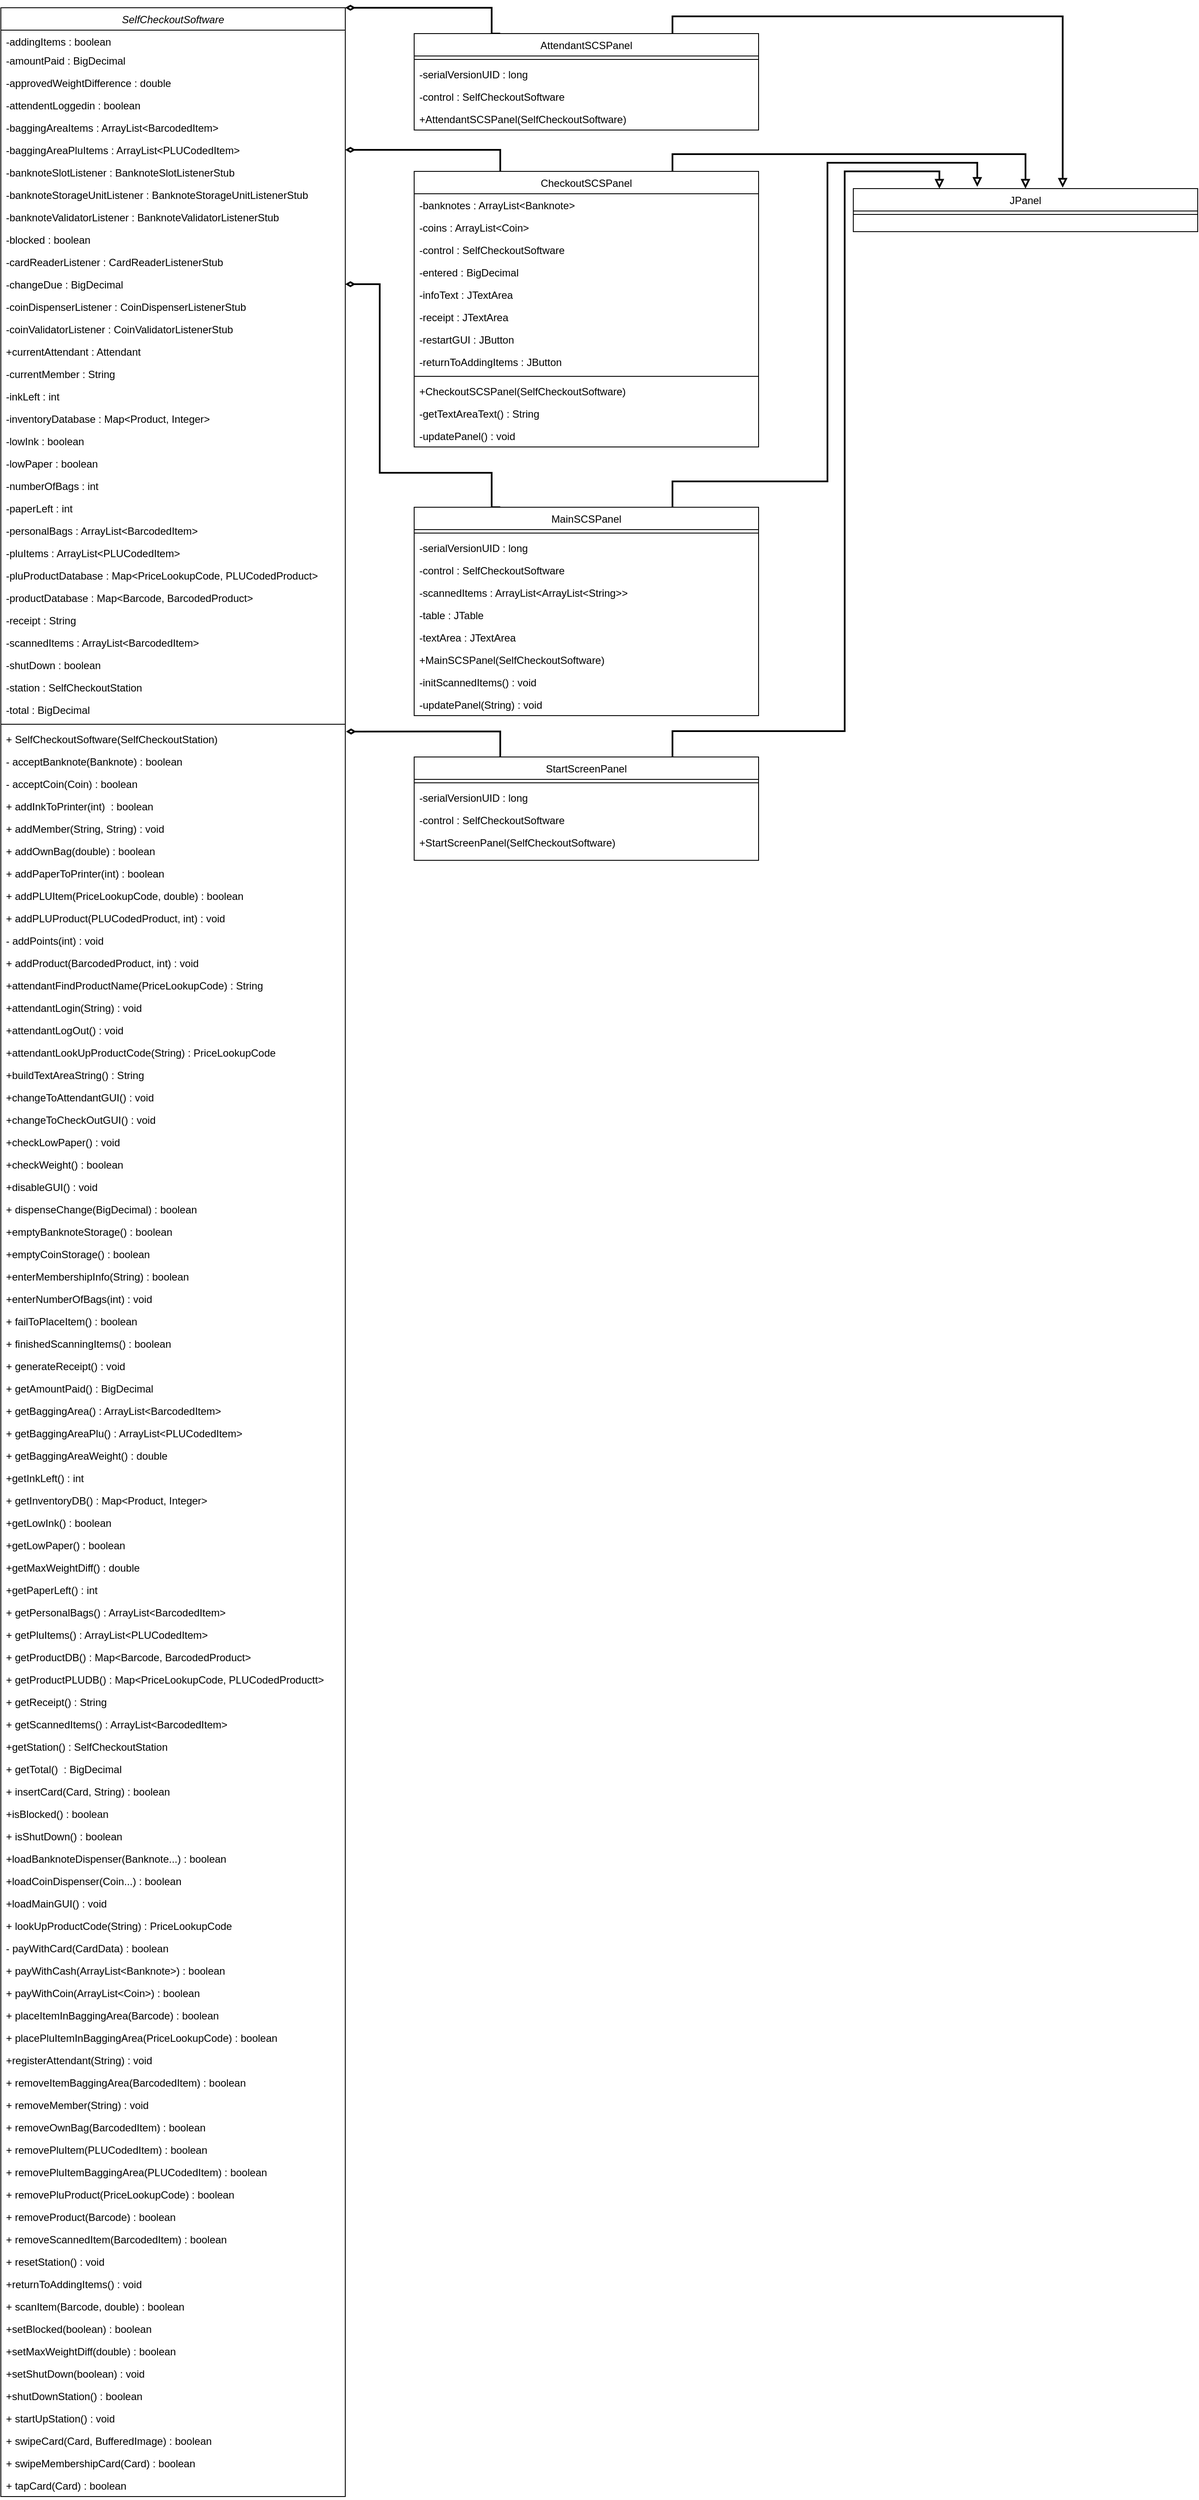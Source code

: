 <mxfile version="14.5.10" type="github">
  <diagram id="6uNwbA29nUlRyP2e-wEQ" name="Page-1">
    <mxGraphModel dx="1639" dy="838" grid="1" gridSize="10" guides="1" tooltips="1" connect="1" arrows="1" fold="1" page="1" pageScale="1" pageWidth="850" pageHeight="1100" math="0" shadow="0">
      <root>
        <mxCell id="0" />
        <mxCell id="1" parent="0" />
        <mxCell id="wL-OAAdvSdPPh5EvUsLp-1" value="SelfCheckoutSoftware" style="swimlane;fontStyle=2;align=center;verticalAlign=top;childLayout=stackLayout;horizontal=1;startSize=26;horizontalStack=0;resizeParent=1;resizeLast=0;collapsible=1;marginBottom=0;rounded=0;shadow=0;strokeWidth=1;" vertex="1" parent="1">
          <mxGeometry x="40" y="10" width="400" height="2890" as="geometry">
            <mxRectangle x="230" y="140" width="160" height="26" as="alternateBounds" />
          </mxGeometry>
        </mxCell>
        <mxCell id="wL-OAAdvSdPPh5EvUsLp-2" value="-addingItems : boolean&#xa;" style="text;align=left;verticalAlign=top;spacingLeft=4;spacingRight=4;overflow=hidden;rotatable=0;points=[[0,0.5],[1,0.5]];portConstraint=eastwest;" vertex="1" parent="wL-OAAdvSdPPh5EvUsLp-1">
          <mxGeometry y="26" width="400" height="22" as="geometry" />
        </mxCell>
        <mxCell id="wL-OAAdvSdPPh5EvUsLp-3" value="-amountPaid : BigDecimal&#xa;" style="text;align=left;verticalAlign=top;spacingLeft=4;spacingRight=4;overflow=hidden;rotatable=0;points=[[0,0.5],[1,0.5]];portConstraint=eastwest;rounded=0;shadow=0;html=0;" vertex="1" parent="wL-OAAdvSdPPh5EvUsLp-1">
          <mxGeometry y="48" width="400" height="26" as="geometry" />
        </mxCell>
        <mxCell id="wL-OAAdvSdPPh5EvUsLp-4" value="-approvedWeightDifference : double&#xa;" style="text;align=left;verticalAlign=top;spacingLeft=4;spacingRight=4;overflow=hidden;rotatable=0;points=[[0,0.5],[1,0.5]];portConstraint=eastwest;rounded=0;shadow=0;html=0;" vertex="1" parent="wL-OAAdvSdPPh5EvUsLp-1">
          <mxGeometry y="74" width="400" height="26" as="geometry" />
        </mxCell>
        <mxCell id="wL-OAAdvSdPPh5EvUsLp-5" value="-attendentLoggedin : boolean&#xa;" style="text;align=left;verticalAlign=top;spacingLeft=4;spacingRight=4;overflow=hidden;rotatable=0;points=[[0,0.5],[1,0.5]];portConstraint=eastwest;rounded=0;shadow=0;html=0;" vertex="1" parent="wL-OAAdvSdPPh5EvUsLp-1">
          <mxGeometry y="100" width="400" height="26" as="geometry" />
        </mxCell>
        <mxCell id="wL-OAAdvSdPPh5EvUsLp-6" value="-baggingAreaItems : ArrayList&lt;BarcodedItem&gt;&#xa;" style="text;align=left;verticalAlign=top;spacingLeft=4;spacingRight=4;overflow=hidden;rotatable=0;points=[[0,0.5],[1,0.5]];portConstraint=eastwest;rounded=0;shadow=0;html=0;" vertex="1" parent="wL-OAAdvSdPPh5EvUsLp-1">
          <mxGeometry y="126" width="400" height="26" as="geometry" />
        </mxCell>
        <mxCell id="wL-OAAdvSdPPh5EvUsLp-7" value="-baggingAreaPluItems : ArrayList&lt;PLUCodedItem&gt;&#xa;" style="text;align=left;verticalAlign=top;spacingLeft=4;spacingRight=4;overflow=hidden;rotatable=0;points=[[0,0.5],[1,0.5]];portConstraint=eastwest;rounded=0;shadow=0;html=0;" vertex="1" parent="wL-OAAdvSdPPh5EvUsLp-1">
          <mxGeometry y="152" width="400" height="26" as="geometry" />
        </mxCell>
        <mxCell id="wL-OAAdvSdPPh5EvUsLp-8" value="-banknoteSlotListener : BanknoteSlotListenerStub&#xa;" style="text;align=left;verticalAlign=top;spacingLeft=4;spacingRight=4;overflow=hidden;rotatable=0;points=[[0,0.5],[1,0.5]];portConstraint=eastwest;rounded=0;shadow=0;html=0;" vertex="1" parent="wL-OAAdvSdPPh5EvUsLp-1">
          <mxGeometry y="178" width="400" height="26" as="geometry" />
        </mxCell>
        <mxCell id="wL-OAAdvSdPPh5EvUsLp-9" value="-banknoteStorageUnitListener : BanknoteStorageUnitListenerStub&#xa;" style="text;align=left;verticalAlign=top;spacingLeft=4;spacingRight=4;overflow=hidden;rotatable=0;points=[[0,0.5],[1,0.5]];portConstraint=eastwest;rounded=0;shadow=0;html=0;" vertex="1" parent="wL-OAAdvSdPPh5EvUsLp-1">
          <mxGeometry y="204" width="400" height="26" as="geometry" />
        </mxCell>
        <mxCell id="wL-OAAdvSdPPh5EvUsLp-10" value="-banknoteValidatorListener : BanknoteValidatorListenerStub&#xa;" style="text;align=left;verticalAlign=top;spacingLeft=4;spacingRight=4;overflow=hidden;rotatable=0;points=[[0,0.5],[1,0.5]];portConstraint=eastwest;rounded=0;shadow=0;html=0;" vertex="1" parent="wL-OAAdvSdPPh5EvUsLp-1">
          <mxGeometry y="230" width="400" height="26" as="geometry" />
        </mxCell>
        <mxCell id="wL-OAAdvSdPPh5EvUsLp-11" value="-blocked : boolean&#xa;" style="text;align=left;verticalAlign=top;spacingLeft=4;spacingRight=4;overflow=hidden;rotatable=0;points=[[0,0.5],[1,0.5]];portConstraint=eastwest;rounded=0;shadow=0;html=0;" vertex="1" parent="wL-OAAdvSdPPh5EvUsLp-1">
          <mxGeometry y="256" width="400" height="26" as="geometry" />
        </mxCell>
        <mxCell id="wL-OAAdvSdPPh5EvUsLp-12" value="-cardReaderListener : CardReaderListenerStub&#xa;" style="text;align=left;verticalAlign=top;spacingLeft=4;spacingRight=4;overflow=hidden;rotatable=0;points=[[0,0.5],[1,0.5]];portConstraint=eastwest;rounded=0;shadow=0;html=0;" vertex="1" parent="wL-OAAdvSdPPh5EvUsLp-1">
          <mxGeometry y="282" width="400" height="26" as="geometry" />
        </mxCell>
        <mxCell id="wL-OAAdvSdPPh5EvUsLp-13" value="-changeDue : BigDecimal&#xa;" style="text;align=left;verticalAlign=top;spacingLeft=4;spacingRight=4;overflow=hidden;rotatable=0;points=[[0,0.5],[1,0.5]];portConstraint=eastwest;rounded=0;shadow=0;html=0;" vertex="1" parent="wL-OAAdvSdPPh5EvUsLp-1">
          <mxGeometry y="308" width="400" height="26" as="geometry" />
        </mxCell>
        <mxCell id="wL-OAAdvSdPPh5EvUsLp-14" value="-coinDispenserListener : CoinDispenserListenerStub&#xa;" style="text;align=left;verticalAlign=top;spacingLeft=4;spacingRight=4;overflow=hidden;rotatable=0;points=[[0,0.5],[1,0.5]];portConstraint=eastwest;rounded=0;shadow=0;html=0;" vertex="1" parent="wL-OAAdvSdPPh5EvUsLp-1">
          <mxGeometry y="334" width="400" height="26" as="geometry" />
        </mxCell>
        <mxCell id="wL-OAAdvSdPPh5EvUsLp-15" value="-coinValidatorListener : CoinValidatorListenerStub&#xa;" style="text;align=left;verticalAlign=top;spacingLeft=4;spacingRight=4;overflow=hidden;rotatable=0;points=[[0,0.5],[1,0.5]];portConstraint=eastwest;rounded=0;shadow=0;html=0;" vertex="1" parent="wL-OAAdvSdPPh5EvUsLp-1">
          <mxGeometry y="360" width="400" height="26" as="geometry" />
        </mxCell>
        <mxCell id="wL-OAAdvSdPPh5EvUsLp-16" value="+currentAttendant : Attendant&#xa;" style="text;align=left;verticalAlign=top;spacingLeft=4;spacingRight=4;overflow=hidden;rotatable=0;points=[[0,0.5],[1,0.5]];portConstraint=eastwest;rounded=0;shadow=0;html=0;" vertex="1" parent="wL-OAAdvSdPPh5EvUsLp-1">
          <mxGeometry y="386" width="400" height="26" as="geometry" />
        </mxCell>
        <mxCell id="wL-OAAdvSdPPh5EvUsLp-17" value="-currentMember : String&#xa;" style="text;align=left;verticalAlign=top;spacingLeft=4;spacingRight=4;overflow=hidden;rotatable=0;points=[[0,0.5],[1,0.5]];portConstraint=eastwest;rounded=0;shadow=0;html=0;" vertex="1" parent="wL-OAAdvSdPPh5EvUsLp-1">
          <mxGeometry y="412" width="400" height="26" as="geometry" />
        </mxCell>
        <mxCell id="wL-OAAdvSdPPh5EvUsLp-18" value="-inkLeft : int&#xa;" style="text;align=left;verticalAlign=top;spacingLeft=4;spacingRight=4;overflow=hidden;rotatable=0;points=[[0,0.5],[1,0.5]];portConstraint=eastwest;rounded=0;shadow=0;html=0;" vertex="1" parent="wL-OAAdvSdPPh5EvUsLp-1">
          <mxGeometry y="438" width="400" height="26" as="geometry" />
        </mxCell>
        <mxCell id="wL-OAAdvSdPPh5EvUsLp-19" value="-inventoryDatabase : Map&lt;Product, Integer&gt;&#xa;" style="text;align=left;verticalAlign=top;spacingLeft=4;spacingRight=4;overflow=hidden;rotatable=0;points=[[0,0.5],[1,0.5]];portConstraint=eastwest;rounded=0;shadow=0;html=0;" vertex="1" parent="wL-OAAdvSdPPh5EvUsLp-1">
          <mxGeometry y="464" width="400" height="26" as="geometry" />
        </mxCell>
        <mxCell id="wL-OAAdvSdPPh5EvUsLp-20" value="-lowInk : boolean&#xa;" style="text;align=left;verticalAlign=top;spacingLeft=4;spacingRight=4;overflow=hidden;rotatable=0;points=[[0,0.5],[1,0.5]];portConstraint=eastwest;rounded=0;shadow=0;html=0;" vertex="1" parent="wL-OAAdvSdPPh5EvUsLp-1">
          <mxGeometry y="490" width="400" height="26" as="geometry" />
        </mxCell>
        <mxCell id="wL-OAAdvSdPPh5EvUsLp-21" value="-lowPaper : boolean&#xa;" style="text;align=left;verticalAlign=top;spacingLeft=4;spacingRight=4;overflow=hidden;rotatable=0;points=[[0,0.5],[1,0.5]];portConstraint=eastwest;rounded=0;shadow=0;html=0;" vertex="1" parent="wL-OAAdvSdPPh5EvUsLp-1">
          <mxGeometry y="516" width="400" height="26" as="geometry" />
        </mxCell>
        <mxCell id="wL-OAAdvSdPPh5EvUsLp-22" value="-numberOfBags : int&#xa;" style="text;align=left;verticalAlign=top;spacingLeft=4;spacingRight=4;overflow=hidden;rotatable=0;points=[[0,0.5],[1,0.5]];portConstraint=eastwest;rounded=0;shadow=0;html=0;" vertex="1" parent="wL-OAAdvSdPPh5EvUsLp-1">
          <mxGeometry y="542" width="400" height="26" as="geometry" />
        </mxCell>
        <mxCell id="wL-OAAdvSdPPh5EvUsLp-23" value="-paperLeft : int&#xa;" style="text;align=left;verticalAlign=top;spacingLeft=4;spacingRight=4;overflow=hidden;rotatable=0;points=[[0,0.5],[1,0.5]];portConstraint=eastwest;rounded=0;shadow=0;html=0;" vertex="1" parent="wL-OAAdvSdPPh5EvUsLp-1">
          <mxGeometry y="568" width="400" height="26" as="geometry" />
        </mxCell>
        <mxCell id="wL-OAAdvSdPPh5EvUsLp-24" value="-personalBags : ArrayList&lt;BarcodedItem&gt;&#xa;" style="text;align=left;verticalAlign=top;spacingLeft=4;spacingRight=4;overflow=hidden;rotatable=0;points=[[0,0.5],[1,0.5]];portConstraint=eastwest;rounded=0;shadow=0;html=0;" vertex="1" parent="wL-OAAdvSdPPh5EvUsLp-1">
          <mxGeometry y="594" width="400" height="26" as="geometry" />
        </mxCell>
        <mxCell id="wL-OAAdvSdPPh5EvUsLp-25" value="-pluItems : ArrayList&lt;PLUCodedItem&gt;&#xa;" style="text;align=left;verticalAlign=top;spacingLeft=4;spacingRight=4;overflow=hidden;rotatable=0;points=[[0,0.5],[1,0.5]];portConstraint=eastwest;rounded=0;shadow=0;html=0;" vertex="1" parent="wL-OAAdvSdPPh5EvUsLp-1">
          <mxGeometry y="620" width="400" height="26" as="geometry" />
        </mxCell>
        <mxCell id="wL-OAAdvSdPPh5EvUsLp-26" value="-pluProductDatabase : Map&lt;PriceLookupCode, PLUCodedProduct&gt;&#xa;" style="text;align=left;verticalAlign=top;spacingLeft=4;spacingRight=4;overflow=hidden;rotatable=0;points=[[0,0.5],[1,0.5]];portConstraint=eastwest;rounded=0;shadow=0;html=0;" vertex="1" parent="wL-OAAdvSdPPh5EvUsLp-1">
          <mxGeometry y="646" width="400" height="26" as="geometry" />
        </mxCell>
        <mxCell id="wL-OAAdvSdPPh5EvUsLp-27" value="-productDatabase : Map&lt;Barcode, BarcodedProduct&gt;&#xa;" style="text;align=left;verticalAlign=top;spacingLeft=4;spacingRight=4;overflow=hidden;rotatable=0;points=[[0,0.5],[1,0.5]];portConstraint=eastwest;rounded=0;shadow=0;html=0;" vertex="1" parent="wL-OAAdvSdPPh5EvUsLp-1">
          <mxGeometry y="672" width="400" height="26" as="geometry" />
        </mxCell>
        <mxCell id="wL-OAAdvSdPPh5EvUsLp-28" value="-receipt : String&#xa;" style="text;align=left;verticalAlign=top;spacingLeft=4;spacingRight=4;overflow=hidden;rotatable=0;points=[[0,0.5],[1,0.5]];portConstraint=eastwest;rounded=0;shadow=0;html=0;" vertex="1" parent="wL-OAAdvSdPPh5EvUsLp-1">
          <mxGeometry y="698" width="400" height="26" as="geometry" />
        </mxCell>
        <mxCell id="wL-OAAdvSdPPh5EvUsLp-29" value="-scannedItems : ArrayList&lt;BarcodedItem&gt;&#xa;" style="text;align=left;verticalAlign=top;spacingLeft=4;spacingRight=4;overflow=hidden;rotatable=0;points=[[0,0.5],[1,0.5]];portConstraint=eastwest;rounded=0;shadow=0;html=0;" vertex="1" parent="wL-OAAdvSdPPh5EvUsLp-1">
          <mxGeometry y="724" width="400" height="26" as="geometry" />
        </mxCell>
        <mxCell id="wL-OAAdvSdPPh5EvUsLp-30" value="-shutDown : boolean&#xa;" style="text;align=left;verticalAlign=top;spacingLeft=4;spacingRight=4;overflow=hidden;rotatable=0;points=[[0,0.5],[1,0.5]];portConstraint=eastwest;rounded=0;shadow=0;html=0;" vertex="1" parent="wL-OAAdvSdPPh5EvUsLp-1">
          <mxGeometry y="750" width="400" height="26" as="geometry" />
        </mxCell>
        <mxCell id="wL-OAAdvSdPPh5EvUsLp-31" value="-station : SelfCheckoutStation&#xa;" style="text;align=left;verticalAlign=top;spacingLeft=4;spacingRight=4;overflow=hidden;rotatable=0;points=[[0,0.5],[1,0.5]];portConstraint=eastwest;rounded=0;shadow=0;html=0;" vertex="1" parent="wL-OAAdvSdPPh5EvUsLp-1">
          <mxGeometry y="776" width="400" height="26" as="geometry" />
        </mxCell>
        <mxCell id="wL-OAAdvSdPPh5EvUsLp-32" value="-total : BigDecimal" style="text;align=left;verticalAlign=top;spacingLeft=4;spacingRight=4;overflow=hidden;rotatable=0;points=[[0,0.5],[1,0.5]];portConstraint=eastwest;rounded=0;shadow=0;html=0;" vertex="1" parent="wL-OAAdvSdPPh5EvUsLp-1">
          <mxGeometry y="802" width="400" height="26" as="geometry" />
        </mxCell>
        <mxCell id="wL-OAAdvSdPPh5EvUsLp-33" value="" style="line;html=1;strokeWidth=1;align=left;verticalAlign=middle;spacingTop=-1;spacingLeft=3;spacingRight=3;rotatable=0;labelPosition=right;points=[];portConstraint=eastwest;" vertex="1" parent="wL-OAAdvSdPPh5EvUsLp-1">
          <mxGeometry y="828" width="400" height="8" as="geometry" />
        </mxCell>
        <mxCell id="wL-OAAdvSdPPh5EvUsLp-34" value="+ SelfCheckoutSoftware(SelfCheckoutStation)" style="text;align=left;verticalAlign=top;spacingLeft=4;spacingRight=4;overflow=hidden;rotatable=0;points=[[0,0.5],[1,0.5]];portConstraint=eastwest;rounded=0;shadow=0;html=0;" vertex="1" parent="wL-OAAdvSdPPh5EvUsLp-1">
          <mxGeometry y="836" width="400" height="26" as="geometry" />
        </mxCell>
        <mxCell id="wL-OAAdvSdPPh5EvUsLp-35" value="- acceptBanknote(Banknote) : boolean&#xa;" style="text;align=left;verticalAlign=top;spacingLeft=4;spacingRight=4;overflow=hidden;rotatable=0;points=[[0,0.5],[1,0.5]];portConstraint=eastwest;rounded=0;shadow=0;html=0;" vertex="1" parent="wL-OAAdvSdPPh5EvUsLp-1">
          <mxGeometry y="862" width="400" height="26" as="geometry" />
        </mxCell>
        <mxCell id="wL-OAAdvSdPPh5EvUsLp-36" value="- acceptCoin(Coin) : boolean" style="text;align=left;verticalAlign=top;spacingLeft=4;spacingRight=4;overflow=hidden;rotatable=0;points=[[0,0.5],[1,0.5]];portConstraint=eastwest;rounded=0;shadow=0;html=0;" vertex="1" parent="wL-OAAdvSdPPh5EvUsLp-1">
          <mxGeometry y="888" width="400" height="26" as="geometry" />
        </mxCell>
        <mxCell id="wL-OAAdvSdPPh5EvUsLp-37" value="+ addInkToPrinter(int)  : boolean" style="text;align=left;verticalAlign=top;spacingLeft=4;spacingRight=4;overflow=hidden;rotatable=0;points=[[0,0.5],[1,0.5]];portConstraint=eastwest;rounded=0;shadow=0;html=0;" vertex="1" parent="wL-OAAdvSdPPh5EvUsLp-1">
          <mxGeometry y="914" width="400" height="26" as="geometry" />
        </mxCell>
        <mxCell id="wL-OAAdvSdPPh5EvUsLp-38" value="+ addMember(String, String) : void" style="text;align=left;verticalAlign=top;spacingLeft=4;spacingRight=4;overflow=hidden;rotatable=0;points=[[0,0.5],[1,0.5]];portConstraint=eastwest;rounded=0;shadow=0;html=0;" vertex="1" parent="wL-OAAdvSdPPh5EvUsLp-1">
          <mxGeometry y="940" width="400" height="26" as="geometry" />
        </mxCell>
        <mxCell id="wL-OAAdvSdPPh5EvUsLp-39" value="+ addOwnBag(double) : boolean&#xa;" style="text;align=left;verticalAlign=top;spacingLeft=4;spacingRight=4;overflow=hidden;rotatable=0;points=[[0,0.5],[1,0.5]];portConstraint=eastwest;rounded=0;shadow=0;html=0;" vertex="1" parent="wL-OAAdvSdPPh5EvUsLp-1">
          <mxGeometry y="966" width="400" height="26" as="geometry" />
        </mxCell>
        <mxCell id="wL-OAAdvSdPPh5EvUsLp-40" value="+ addPaperToPrinter(int) : boolean&#xa;" style="text;align=left;verticalAlign=top;spacingLeft=4;spacingRight=4;overflow=hidden;rotatable=0;points=[[0,0.5],[1,0.5]];portConstraint=eastwest;rounded=0;shadow=0;html=0;" vertex="1" parent="wL-OAAdvSdPPh5EvUsLp-1">
          <mxGeometry y="992" width="400" height="26" as="geometry" />
        </mxCell>
        <mxCell id="wL-OAAdvSdPPh5EvUsLp-41" value="+ addPLUItem(PriceLookupCode, double) : boolean&#xa;" style="text;align=left;verticalAlign=top;spacingLeft=4;spacingRight=4;overflow=hidden;rotatable=0;points=[[0,0.5],[1,0.5]];portConstraint=eastwest;rounded=0;shadow=0;html=0;" vertex="1" parent="wL-OAAdvSdPPh5EvUsLp-1">
          <mxGeometry y="1018" width="400" height="26" as="geometry" />
        </mxCell>
        <mxCell id="wL-OAAdvSdPPh5EvUsLp-42" value="+ addPLUProduct(PLUCodedProduct, int) : void&#xa;" style="text;align=left;verticalAlign=top;spacingLeft=4;spacingRight=4;overflow=hidden;rotatable=0;points=[[0,0.5],[1,0.5]];portConstraint=eastwest;rounded=0;shadow=0;html=0;" vertex="1" parent="wL-OAAdvSdPPh5EvUsLp-1">
          <mxGeometry y="1044" width="400" height="26" as="geometry" />
        </mxCell>
        <mxCell id="wL-OAAdvSdPPh5EvUsLp-43" value="- addPoints(int) : void&#xa;" style="text;align=left;verticalAlign=top;spacingLeft=4;spacingRight=4;overflow=hidden;rotatable=0;points=[[0,0.5],[1,0.5]];portConstraint=eastwest;rounded=0;shadow=0;html=0;" vertex="1" parent="wL-OAAdvSdPPh5EvUsLp-1">
          <mxGeometry y="1070" width="400" height="26" as="geometry" />
        </mxCell>
        <mxCell id="wL-OAAdvSdPPh5EvUsLp-44" value="+ addProduct(BarcodedProduct, int) : void&#xa;" style="text;align=left;verticalAlign=top;spacingLeft=4;spacingRight=4;overflow=hidden;rotatable=0;points=[[0,0.5],[1,0.5]];portConstraint=eastwest;rounded=0;shadow=0;html=0;" vertex="1" parent="wL-OAAdvSdPPh5EvUsLp-1">
          <mxGeometry y="1096" width="400" height="26" as="geometry" />
        </mxCell>
        <mxCell id="wL-OAAdvSdPPh5EvUsLp-45" value="+attendantFindProductName(PriceLookupCode) : String&#xa;" style="text;align=left;verticalAlign=top;spacingLeft=4;spacingRight=4;overflow=hidden;rotatable=0;points=[[0,0.5],[1,0.5]];portConstraint=eastwest;rounded=0;shadow=0;html=0;" vertex="1" parent="wL-OAAdvSdPPh5EvUsLp-1">
          <mxGeometry y="1122" width="400" height="26" as="geometry" />
        </mxCell>
        <mxCell id="wL-OAAdvSdPPh5EvUsLp-46" value="+attendantLogin(String) : void&#xa;" style="text;align=left;verticalAlign=top;spacingLeft=4;spacingRight=4;overflow=hidden;rotatable=0;points=[[0,0.5],[1,0.5]];portConstraint=eastwest;rounded=0;shadow=0;html=0;" vertex="1" parent="wL-OAAdvSdPPh5EvUsLp-1">
          <mxGeometry y="1148" width="400" height="26" as="geometry" />
        </mxCell>
        <mxCell id="wL-OAAdvSdPPh5EvUsLp-47" value="+attendantLogOut() : void&#xa;" style="text;align=left;verticalAlign=top;spacingLeft=4;spacingRight=4;overflow=hidden;rotatable=0;points=[[0,0.5],[1,0.5]];portConstraint=eastwest;rounded=0;shadow=0;html=0;" vertex="1" parent="wL-OAAdvSdPPh5EvUsLp-1">
          <mxGeometry y="1174" width="400" height="26" as="geometry" />
        </mxCell>
        <mxCell id="wL-OAAdvSdPPh5EvUsLp-48" value="+attendantLookUpProductCode(String) : PriceLookupCode&#xa;" style="text;align=left;verticalAlign=top;spacingLeft=4;spacingRight=4;overflow=hidden;rotatable=0;points=[[0,0.5],[1,0.5]];portConstraint=eastwest;rounded=0;shadow=0;html=0;" vertex="1" parent="wL-OAAdvSdPPh5EvUsLp-1">
          <mxGeometry y="1200" width="400" height="26" as="geometry" />
        </mxCell>
        <mxCell id="wL-OAAdvSdPPh5EvUsLp-49" value="+buildTextAreaString() : String&#xa;" style="text;align=left;verticalAlign=top;spacingLeft=4;spacingRight=4;overflow=hidden;rotatable=0;points=[[0,0.5],[1,0.5]];portConstraint=eastwest;rounded=0;shadow=0;html=0;" vertex="1" parent="wL-OAAdvSdPPh5EvUsLp-1">
          <mxGeometry y="1226" width="400" height="26" as="geometry" />
        </mxCell>
        <mxCell id="wL-OAAdvSdPPh5EvUsLp-50" value="+changeToAttendantGUI() : void&#xa;" style="text;align=left;verticalAlign=top;spacingLeft=4;spacingRight=4;overflow=hidden;rotatable=0;points=[[0,0.5],[1,0.5]];portConstraint=eastwest;rounded=0;shadow=0;html=0;" vertex="1" parent="wL-OAAdvSdPPh5EvUsLp-1">
          <mxGeometry y="1252" width="400" height="26" as="geometry" />
        </mxCell>
        <mxCell id="wL-OAAdvSdPPh5EvUsLp-51" value="+changeToCheckOutGUI() : void&#xa;" style="text;align=left;verticalAlign=top;spacingLeft=4;spacingRight=4;overflow=hidden;rotatable=0;points=[[0,0.5],[1,0.5]];portConstraint=eastwest;rounded=0;shadow=0;html=0;" vertex="1" parent="wL-OAAdvSdPPh5EvUsLp-1">
          <mxGeometry y="1278" width="400" height="26" as="geometry" />
        </mxCell>
        <mxCell id="wL-OAAdvSdPPh5EvUsLp-52" value="+checkLowPaper() : void&#xa;" style="text;align=left;verticalAlign=top;spacingLeft=4;spacingRight=4;overflow=hidden;rotatable=0;points=[[0,0.5],[1,0.5]];portConstraint=eastwest;rounded=0;shadow=0;html=0;" vertex="1" parent="wL-OAAdvSdPPh5EvUsLp-1">
          <mxGeometry y="1304" width="400" height="26" as="geometry" />
        </mxCell>
        <mxCell id="wL-OAAdvSdPPh5EvUsLp-53" value="+checkWeight() : boolean&#xa;" style="text;align=left;verticalAlign=top;spacingLeft=4;spacingRight=4;overflow=hidden;rotatable=0;points=[[0,0.5],[1,0.5]];portConstraint=eastwest;rounded=0;shadow=0;html=0;" vertex="1" parent="wL-OAAdvSdPPh5EvUsLp-1">
          <mxGeometry y="1330" width="400" height="26" as="geometry" />
        </mxCell>
        <mxCell id="wL-OAAdvSdPPh5EvUsLp-54" value="+disableGUI() : void&#xa;" style="text;align=left;verticalAlign=top;spacingLeft=4;spacingRight=4;overflow=hidden;rotatable=0;points=[[0,0.5],[1,0.5]];portConstraint=eastwest;rounded=0;shadow=0;html=0;" vertex="1" parent="wL-OAAdvSdPPh5EvUsLp-1">
          <mxGeometry y="1356" width="400" height="26" as="geometry" />
        </mxCell>
        <mxCell id="wL-OAAdvSdPPh5EvUsLp-55" value="+ dispenseChange(BigDecimal) : boolean&#xa;" style="text;align=left;verticalAlign=top;spacingLeft=4;spacingRight=4;overflow=hidden;rotatable=0;points=[[0,0.5],[1,0.5]];portConstraint=eastwest;rounded=0;shadow=0;html=0;" vertex="1" parent="wL-OAAdvSdPPh5EvUsLp-1">
          <mxGeometry y="1382" width="400" height="26" as="geometry" />
        </mxCell>
        <mxCell id="wL-OAAdvSdPPh5EvUsLp-56" value="+emptyBanknoteStorage() : boolean&#xa;" style="text;align=left;verticalAlign=top;spacingLeft=4;spacingRight=4;overflow=hidden;rotatable=0;points=[[0,0.5],[1,0.5]];portConstraint=eastwest;rounded=0;shadow=0;html=0;" vertex="1" parent="wL-OAAdvSdPPh5EvUsLp-1">
          <mxGeometry y="1408" width="400" height="26" as="geometry" />
        </mxCell>
        <mxCell id="wL-OAAdvSdPPh5EvUsLp-57" value="+emptyCoinStorage() : boolean&#xa;" style="text;align=left;verticalAlign=top;spacingLeft=4;spacingRight=4;overflow=hidden;rotatable=0;points=[[0,0.5],[1,0.5]];portConstraint=eastwest;rounded=0;shadow=0;html=0;" vertex="1" parent="wL-OAAdvSdPPh5EvUsLp-1">
          <mxGeometry y="1434" width="400" height="26" as="geometry" />
        </mxCell>
        <mxCell id="wL-OAAdvSdPPh5EvUsLp-58" value="+enterMembershipInfo(String) : boolean&#xa;" style="text;align=left;verticalAlign=top;spacingLeft=4;spacingRight=4;overflow=hidden;rotatable=0;points=[[0,0.5],[1,0.5]];portConstraint=eastwest;rounded=0;shadow=0;html=0;" vertex="1" parent="wL-OAAdvSdPPh5EvUsLp-1">
          <mxGeometry y="1460" width="400" height="26" as="geometry" />
        </mxCell>
        <mxCell id="wL-OAAdvSdPPh5EvUsLp-59" value="+enterNumberOfBags(int) : void" style="text;align=left;verticalAlign=top;spacingLeft=4;spacingRight=4;overflow=hidden;rotatable=0;points=[[0,0.5],[1,0.5]];portConstraint=eastwest;rounded=0;shadow=0;html=0;" vertex="1" parent="wL-OAAdvSdPPh5EvUsLp-1">
          <mxGeometry y="1486" width="400" height="26" as="geometry" />
        </mxCell>
        <mxCell id="wL-OAAdvSdPPh5EvUsLp-60" value="+ failToPlaceItem() : boolean&#xa;" style="text;align=left;verticalAlign=top;spacingLeft=4;spacingRight=4;overflow=hidden;rotatable=0;points=[[0,0.5],[1,0.5]];portConstraint=eastwest;rounded=0;shadow=0;html=0;" vertex="1" parent="wL-OAAdvSdPPh5EvUsLp-1">
          <mxGeometry y="1512" width="400" height="26" as="geometry" />
        </mxCell>
        <mxCell id="wL-OAAdvSdPPh5EvUsLp-61" value="+ finishedScanningItems() : boolean&#xa;" style="text;align=left;verticalAlign=top;spacingLeft=4;spacingRight=4;overflow=hidden;rotatable=0;points=[[0,0.5],[1,0.5]];portConstraint=eastwest;rounded=0;shadow=0;html=0;" vertex="1" parent="wL-OAAdvSdPPh5EvUsLp-1">
          <mxGeometry y="1538" width="400" height="26" as="geometry" />
        </mxCell>
        <mxCell id="wL-OAAdvSdPPh5EvUsLp-62" value="+ generateReceipt() : void&#xa;" style="text;align=left;verticalAlign=top;spacingLeft=4;spacingRight=4;overflow=hidden;rotatable=0;points=[[0,0.5],[1,0.5]];portConstraint=eastwest;rounded=0;shadow=0;html=0;" vertex="1" parent="wL-OAAdvSdPPh5EvUsLp-1">
          <mxGeometry y="1564" width="400" height="26" as="geometry" />
        </mxCell>
        <mxCell id="wL-OAAdvSdPPh5EvUsLp-63" value="+ getAmountPaid() : BigDecimal&#xa;" style="text;align=left;verticalAlign=top;spacingLeft=4;spacingRight=4;overflow=hidden;rotatable=0;points=[[0,0.5],[1,0.5]];portConstraint=eastwest;rounded=0;shadow=0;html=0;" vertex="1" parent="wL-OAAdvSdPPh5EvUsLp-1">
          <mxGeometry y="1590" width="400" height="26" as="geometry" />
        </mxCell>
        <mxCell id="wL-OAAdvSdPPh5EvUsLp-64" value="+ getBaggingArea() : ArrayList&lt;BarcodedItem&gt;&#xa;" style="text;align=left;verticalAlign=top;spacingLeft=4;spacingRight=4;overflow=hidden;rotatable=0;points=[[0,0.5],[1,0.5]];portConstraint=eastwest;rounded=0;shadow=0;html=0;" vertex="1" parent="wL-OAAdvSdPPh5EvUsLp-1">
          <mxGeometry y="1616" width="400" height="26" as="geometry" />
        </mxCell>
        <mxCell id="wL-OAAdvSdPPh5EvUsLp-65" value="+ getBaggingAreaPlu() : ArrayList&lt;PLUCodedItem&gt;&#xa;" style="text;align=left;verticalAlign=top;spacingLeft=4;spacingRight=4;overflow=hidden;rotatable=0;points=[[0,0.5],[1,0.5]];portConstraint=eastwest;rounded=0;shadow=0;html=0;" vertex="1" parent="wL-OAAdvSdPPh5EvUsLp-1">
          <mxGeometry y="1642" width="400" height="26" as="geometry" />
        </mxCell>
        <mxCell id="wL-OAAdvSdPPh5EvUsLp-66" value="+ getBaggingAreaWeight() : double&#xa;" style="text;align=left;verticalAlign=top;spacingLeft=4;spacingRight=4;overflow=hidden;rotatable=0;points=[[0,0.5],[1,0.5]];portConstraint=eastwest;rounded=0;shadow=0;html=0;" vertex="1" parent="wL-OAAdvSdPPh5EvUsLp-1">
          <mxGeometry y="1668" width="400" height="26" as="geometry" />
        </mxCell>
        <mxCell id="wL-OAAdvSdPPh5EvUsLp-67" value="+getInkLeft() : int" style="text;align=left;verticalAlign=top;spacingLeft=4;spacingRight=4;overflow=hidden;rotatable=0;points=[[0,0.5],[1,0.5]];portConstraint=eastwest;rounded=0;shadow=0;html=0;" vertex="1" parent="wL-OAAdvSdPPh5EvUsLp-1">
          <mxGeometry y="1694" width="400" height="26" as="geometry" />
        </mxCell>
        <mxCell id="wL-OAAdvSdPPh5EvUsLp-68" value="+ getInventoryDB() : Map&lt;Product, Integer&gt;&#xa;" style="text;align=left;verticalAlign=top;spacingLeft=4;spacingRight=4;overflow=hidden;rotatable=0;points=[[0,0.5],[1,0.5]];portConstraint=eastwest;rounded=0;shadow=0;html=0;" vertex="1" parent="wL-OAAdvSdPPh5EvUsLp-1">
          <mxGeometry y="1720" width="400" height="26" as="geometry" />
        </mxCell>
        <mxCell id="wL-OAAdvSdPPh5EvUsLp-69" value="+getLowInk() : boolean&#xa;" style="text;align=left;verticalAlign=top;spacingLeft=4;spacingRight=4;overflow=hidden;rotatable=0;points=[[0,0.5],[1,0.5]];portConstraint=eastwest;rounded=0;shadow=0;html=0;" vertex="1" parent="wL-OAAdvSdPPh5EvUsLp-1">
          <mxGeometry y="1746" width="400" height="26" as="geometry" />
        </mxCell>
        <mxCell id="wL-OAAdvSdPPh5EvUsLp-70" value="+getLowPaper() : boolean" style="text;align=left;verticalAlign=top;spacingLeft=4;spacingRight=4;overflow=hidden;rotatable=0;points=[[0,0.5],[1,0.5]];portConstraint=eastwest;rounded=0;shadow=0;html=0;" vertex="1" parent="wL-OAAdvSdPPh5EvUsLp-1">
          <mxGeometry y="1772" width="400" height="26" as="geometry" />
        </mxCell>
        <mxCell id="wL-OAAdvSdPPh5EvUsLp-71" value="+getMaxWeightDiff() : double&#xa;" style="text;align=left;verticalAlign=top;spacingLeft=4;spacingRight=4;overflow=hidden;rotatable=0;points=[[0,0.5],[1,0.5]];portConstraint=eastwest;rounded=0;shadow=0;html=0;" vertex="1" parent="wL-OAAdvSdPPh5EvUsLp-1">
          <mxGeometry y="1798" width="400" height="26" as="geometry" />
        </mxCell>
        <mxCell id="wL-OAAdvSdPPh5EvUsLp-72" value="+getPaperLeft() : int" style="text;align=left;verticalAlign=top;spacingLeft=4;spacingRight=4;overflow=hidden;rotatable=0;points=[[0,0.5],[1,0.5]];portConstraint=eastwest;rounded=0;shadow=0;html=0;" vertex="1" parent="wL-OAAdvSdPPh5EvUsLp-1">
          <mxGeometry y="1824" width="400" height="26" as="geometry" />
        </mxCell>
        <mxCell id="wL-OAAdvSdPPh5EvUsLp-73" value="+ getPersonalBags() : ArrayList&lt;BarcodedItem&gt;&#xa;" style="text;align=left;verticalAlign=top;spacingLeft=4;spacingRight=4;overflow=hidden;rotatable=0;points=[[0,0.5],[1,0.5]];portConstraint=eastwest;rounded=0;shadow=0;html=0;" vertex="1" parent="wL-OAAdvSdPPh5EvUsLp-1">
          <mxGeometry y="1850" width="400" height="26" as="geometry" />
        </mxCell>
        <mxCell id="wL-OAAdvSdPPh5EvUsLp-74" value="+ getPluItems() : ArrayList&lt;PLUCodedItem&gt;&#xa;" style="text;align=left;verticalAlign=top;spacingLeft=4;spacingRight=4;overflow=hidden;rotatable=0;points=[[0,0.5],[1,0.5]];portConstraint=eastwest;rounded=0;shadow=0;html=0;" vertex="1" parent="wL-OAAdvSdPPh5EvUsLp-1">
          <mxGeometry y="1876" width="400" height="26" as="geometry" />
        </mxCell>
        <mxCell id="wL-OAAdvSdPPh5EvUsLp-75" value="+ getProductDB() : Map&lt;Barcode, BarcodedProduct&gt;&#xa;" style="text;align=left;verticalAlign=top;spacingLeft=4;spacingRight=4;overflow=hidden;rotatable=0;points=[[0,0.5],[1,0.5]];portConstraint=eastwest;rounded=0;shadow=0;html=0;" vertex="1" parent="wL-OAAdvSdPPh5EvUsLp-1">
          <mxGeometry y="1902" width="400" height="26" as="geometry" />
        </mxCell>
        <mxCell id="wL-OAAdvSdPPh5EvUsLp-76" value="+ getProductPLUDB() : Map&lt;PriceLookupCode, PLUCodedProductt&gt;&#xa;" style="text;align=left;verticalAlign=top;spacingLeft=4;spacingRight=4;overflow=hidden;rotatable=0;points=[[0,0.5],[1,0.5]];portConstraint=eastwest;rounded=0;shadow=0;html=0;" vertex="1" parent="wL-OAAdvSdPPh5EvUsLp-1">
          <mxGeometry y="1928" width="400" height="26" as="geometry" />
        </mxCell>
        <mxCell id="wL-OAAdvSdPPh5EvUsLp-77" value="+ getReceipt() : String&#xa;" style="text;align=left;verticalAlign=top;spacingLeft=4;spacingRight=4;overflow=hidden;rotatable=0;points=[[0,0.5],[1,0.5]];portConstraint=eastwest;rounded=0;shadow=0;html=0;" vertex="1" parent="wL-OAAdvSdPPh5EvUsLp-1">
          <mxGeometry y="1954" width="400" height="26" as="geometry" />
        </mxCell>
        <mxCell id="wL-OAAdvSdPPh5EvUsLp-78" value="+ getScannedItems() : ArrayList&lt;BarcodedItem&gt;&#xa;" style="text;align=left;verticalAlign=top;spacingLeft=4;spacingRight=4;overflow=hidden;rotatable=0;points=[[0,0.5],[1,0.5]];portConstraint=eastwest;rounded=0;shadow=0;html=0;" vertex="1" parent="wL-OAAdvSdPPh5EvUsLp-1">
          <mxGeometry y="1980" width="400" height="26" as="geometry" />
        </mxCell>
        <mxCell id="wL-OAAdvSdPPh5EvUsLp-79" value="+getStation() : SelfCheckoutStation" style="text;align=left;verticalAlign=top;spacingLeft=4;spacingRight=4;overflow=hidden;rotatable=0;points=[[0,0.5],[1,0.5]];portConstraint=eastwest;rounded=0;shadow=0;html=0;" vertex="1" parent="wL-OAAdvSdPPh5EvUsLp-1">
          <mxGeometry y="2006" width="400" height="26" as="geometry" />
        </mxCell>
        <mxCell id="wL-OAAdvSdPPh5EvUsLp-80" value="+ getTotal()  : BigDecimal&#xa;" style="text;align=left;verticalAlign=top;spacingLeft=4;spacingRight=4;overflow=hidden;rotatable=0;points=[[0,0.5],[1,0.5]];portConstraint=eastwest;rounded=0;shadow=0;html=0;" vertex="1" parent="wL-OAAdvSdPPh5EvUsLp-1">
          <mxGeometry y="2032" width="400" height="26" as="geometry" />
        </mxCell>
        <mxCell id="wL-OAAdvSdPPh5EvUsLp-81" value="+ insertCard(Card, String) : boolean&#xa;" style="text;align=left;verticalAlign=top;spacingLeft=4;spacingRight=4;overflow=hidden;rotatable=0;points=[[0,0.5],[1,0.5]];portConstraint=eastwest;rounded=0;shadow=0;html=0;" vertex="1" parent="wL-OAAdvSdPPh5EvUsLp-1">
          <mxGeometry y="2058" width="400" height="26" as="geometry" />
        </mxCell>
        <mxCell id="wL-OAAdvSdPPh5EvUsLp-82" value="+isBlocked() : boolean" style="text;align=left;verticalAlign=top;spacingLeft=4;spacingRight=4;overflow=hidden;rotatable=0;points=[[0,0.5],[1,0.5]];portConstraint=eastwest;rounded=0;shadow=0;html=0;" vertex="1" parent="wL-OAAdvSdPPh5EvUsLp-1">
          <mxGeometry y="2084" width="400" height="26" as="geometry" />
        </mxCell>
        <mxCell id="wL-OAAdvSdPPh5EvUsLp-83" value="+ isShutDown() : boolean&#xa;" style="text;align=left;verticalAlign=top;spacingLeft=4;spacingRight=4;overflow=hidden;rotatable=0;points=[[0,0.5],[1,0.5]];portConstraint=eastwest;rounded=0;shadow=0;html=0;" vertex="1" parent="wL-OAAdvSdPPh5EvUsLp-1">
          <mxGeometry y="2110" width="400" height="26" as="geometry" />
        </mxCell>
        <mxCell id="wL-OAAdvSdPPh5EvUsLp-84" value="+loadBanknoteDispenser(Banknote...) : boolean&#xa;" style="text;align=left;verticalAlign=top;spacingLeft=4;spacingRight=4;overflow=hidden;rotatable=0;points=[[0,0.5],[1,0.5]];portConstraint=eastwest;rounded=0;shadow=0;html=0;" vertex="1" parent="wL-OAAdvSdPPh5EvUsLp-1">
          <mxGeometry y="2136" width="400" height="26" as="geometry" />
        </mxCell>
        <mxCell id="wL-OAAdvSdPPh5EvUsLp-85" value="+loadCoinDispenser(Coin...) : boolean&#xa;" style="text;align=left;verticalAlign=top;spacingLeft=4;spacingRight=4;overflow=hidden;rotatable=0;points=[[0,0.5],[1,0.5]];portConstraint=eastwest;rounded=0;shadow=0;html=0;" vertex="1" parent="wL-OAAdvSdPPh5EvUsLp-1">
          <mxGeometry y="2162" width="400" height="26" as="geometry" />
        </mxCell>
        <mxCell id="wL-OAAdvSdPPh5EvUsLp-86" value="+loadMainGUI() : void" style="text;align=left;verticalAlign=top;spacingLeft=4;spacingRight=4;overflow=hidden;rotatable=0;points=[[0,0.5],[1,0.5]];portConstraint=eastwest;rounded=0;shadow=0;html=0;" vertex="1" parent="wL-OAAdvSdPPh5EvUsLp-1">
          <mxGeometry y="2188" width="400" height="26" as="geometry" />
        </mxCell>
        <mxCell id="wL-OAAdvSdPPh5EvUsLp-87" value="+ lookUpProductCode(String) : PriceLookupCode&#xa;" style="text;align=left;verticalAlign=top;spacingLeft=4;spacingRight=4;overflow=hidden;rotatable=0;points=[[0,0.5],[1,0.5]];portConstraint=eastwest;rounded=0;shadow=0;html=0;" vertex="1" parent="wL-OAAdvSdPPh5EvUsLp-1">
          <mxGeometry y="2214" width="400" height="26" as="geometry" />
        </mxCell>
        <mxCell id="wL-OAAdvSdPPh5EvUsLp-88" value="- payWithCard(CardData) : boolean&#xa;" style="text;align=left;verticalAlign=top;spacingLeft=4;spacingRight=4;overflow=hidden;rotatable=0;points=[[0,0.5],[1,0.5]];portConstraint=eastwest;rounded=0;shadow=0;html=0;" vertex="1" parent="wL-OAAdvSdPPh5EvUsLp-1">
          <mxGeometry y="2240" width="400" height="26" as="geometry" />
        </mxCell>
        <mxCell id="wL-OAAdvSdPPh5EvUsLp-89" value="+ payWithCash(ArrayList&lt;Banknote&gt;) : boolean&#xa;" style="text;align=left;verticalAlign=top;spacingLeft=4;spacingRight=4;overflow=hidden;rotatable=0;points=[[0,0.5],[1,0.5]];portConstraint=eastwest;rounded=0;shadow=0;html=0;" vertex="1" parent="wL-OAAdvSdPPh5EvUsLp-1">
          <mxGeometry y="2266" width="400" height="26" as="geometry" />
        </mxCell>
        <mxCell id="wL-OAAdvSdPPh5EvUsLp-90" value="+ payWithCoin(ArrayList&lt;Coin&gt;) : boolean&#xa;" style="text;align=left;verticalAlign=top;spacingLeft=4;spacingRight=4;overflow=hidden;rotatable=0;points=[[0,0.5],[1,0.5]];portConstraint=eastwest;rounded=0;shadow=0;html=0;" vertex="1" parent="wL-OAAdvSdPPh5EvUsLp-1">
          <mxGeometry y="2292" width="400" height="26" as="geometry" />
        </mxCell>
        <mxCell id="wL-OAAdvSdPPh5EvUsLp-91" value="+ placeItemInBaggingArea(Barcode) : boolean&#xa;" style="text;align=left;verticalAlign=top;spacingLeft=4;spacingRight=4;overflow=hidden;rotatable=0;points=[[0,0.5],[1,0.5]];portConstraint=eastwest;rounded=0;shadow=0;html=0;" vertex="1" parent="wL-OAAdvSdPPh5EvUsLp-1">
          <mxGeometry y="2318" width="400" height="26" as="geometry" />
        </mxCell>
        <mxCell id="wL-OAAdvSdPPh5EvUsLp-92" value="+ placePluItemInBaggingArea(PriceLookupCode) : boolean&#xa;" style="text;align=left;verticalAlign=top;spacingLeft=4;spacingRight=4;overflow=hidden;rotatable=0;points=[[0,0.5],[1,0.5]];portConstraint=eastwest;rounded=0;shadow=0;html=0;" vertex="1" parent="wL-OAAdvSdPPh5EvUsLp-1">
          <mxGeometry y="2344" width="400" height="26" as="geometry" />
        </mxCell>
        <mxCell id="wL-OAAdvSdPPh5EvUsLp-93" value="+registerAttendant(String) : void" style="text;align=left;verticalAlign=top;spacingLeft=4;spacingRight=4;overflow=hidden;rotatable=0;points=[[0,0.5],[1,0.5]];portConstraint=eastwest;rounded=0;shadow=0;html=0;" vertex="1" parent="wL-OAAdvSdPPh5EvUsLp-1">
          <mxGeometry y="2370" width="400" height="26" as="geometry" />
        </mxCell>
        <mxCell id="wL-OAAdvSdPPh5EvUsLp-94" value="+ removeItemBaggingArea(BarcodedItem) : boolean" style="text;align=left;verticalAlign=top;spacingLeft=4;spacingRight=4;overflow=hidden;rotatable=0;points=[[0,0.5],[1,0.5]];portConstraint=eastwest;rounded=0;shadow=0;html=0;" vertex="1" parent="wL-OAAdvSdPPh5EvUsLp-1">
          <mxGeometry y="2396" width="400" height="26" as="geometry" />
        </mxCell>
        <mxCell id="wL-OAAdvSdPPh5EvUsLp-95" value="+ removeMember(String) : void&#xa;" style="text;align=left;verticalAlign=top;spacingLeft=4;spacingRight=4;overflow=hidden;rotatable=0;points=[[0,0.5],[1,0.5]];portConstraint=eastwest;rounded=0;shadow=0;html=0;" vertex="1" parent="wL-OAAdvSdPPh5EvUsLp-1">
          <mxGeometry y="2422" width="400" height="26" as="geometry" />
        </mxCell>
        <mxCell id="wL-OAAdvSdPPh5EvUsLp-96" value="+ removeOwnBag(BarcodedItem) : boolean&#xa;" style="text;align=left;verticalAlign=top;spacingLeft=4;spacingRight=4;overflow=hidden;rotatable=0;points=[[0,0.5],[1,0.5]];portConstraint=eastwest;rounded=0;shadow=0;html=0;" vertex="1" parent="wL-OAAdvSdPPh5EvUsLp-1">
          <mxGeometry y="2448" width="400" height="26" as="geometry" />
        </mxCell>
        <mxCell id="wL-OAAdvSdPPh5EvUsLp-97" value="+ removePluItem(PLUCodedItem) : boolean&#xa;" style="text;align=left;verticalAlign=top;spacingLeft=4;spacingRight=4;overflow=hidden;rotatable=0;points=[[0,0.5],[1,0.5]];portConstraint=eastwest;rounded=0;shadow=0;html=0;" vertex="1" parent="wL-OAAdvSdPPh5EvUsLp-1">
          <mxGeometry y="2474" width="400" height="26" as="geometry" />
        </mxCell>
        <mxCell id="wL-OAAdvSdPPh5EvUsLp-98" value="+ removePluItemBaggingArea(PLUCodedItem) : boolean&#xa;" style="text;align=left;verticalAlign=top;spacingLeft=4;spacingRight=4;overflow=hidden;rotatable=0;points=[[0,0.5],[1,0.5]];portConstraint=eastwest;rounded=0;shadow=0;html=0;" vertex="1" parent="wL-OAAdvSdPPh5EvUsLp-1">
          <mxGeometry y="2500" width="400" height="26" as="geometry" />
        </mxCell>
        <mxCell id="wL-OAAdvSdPPh5EvUsLp-99" value="+ removePluProduct(PriceLookupCode) : boolean&#xa;" style="text;align=left;verticalAlign=top;spacingLeft=4;spacingRight=4;overflow=hidden;rotatable=0;points=[[0,0.5],[1,0.5]];portConstraint=eastwest;rounded=0;shadow=0;html=0;" vertex="1" parent="wL-OAAdvSdPPh5EvUsLp-1">
          <mxGeometry y="2526" width="400" height="26" as="geometry" />
        </mxCell>
        <mxCell id="wL-OAAdvSdPPh5EvUsLp-100" value="+ removeProduct(Barcode) : boolean&#xa;" style="text;align=left;verticalAlign=top;spacingLeft=4;spacingRight=4;overflow=hidden;rotatable=0;points=[[0,0.5],[1,0.5]];portConstraint=eastwest;rounded=0;shadow=0;html=0;" vertex="1" parent="wL-OAAdvSdPPh5EvUsLp-1">
          <mxGeometry y="2552" width="400" height="26" as="geometry" />
        </mxCell>
        <mxCell id="wL-OAAdvSdPPh5EvUsLp-101" value="+ removeScannedItem(BarcodedItem) : boolean&#xa;" style="text;align=left;verticalAlign=top;spacingLeft=4;spacingRight=4;overflow=hidden;rotatable=0;points=[[0,0.5],[1,0.5]];portConstraint=eastwest;rounded=0;shadow=0;html=0;" vertex="1" parent="wL-OAAdvSdPPh5EvUsLp-1">
          <mxGeometry y="2578" width="400" height="26" as="geometry" />
        </mxCell>
        <mxCell id="wL-OAAdvSdPPh5EvUsLp-102" value="+ resetStation() : void&#xa;" style="text;align=left;verticalAlign=top;spacingLeft=4;spacingRight=4;overflow=hidden;rotatable=0;points=[[0,0.5],[1,0.5]];portConstraint=eastwest;rounded=0;shadow=0;html=0;" vertex="1" parent="wL-OAAdvSdPPh5EvUsLp-1">
          <mxGeometry y="2604" width="400" height="26" as="geometry" />
        </mxCell>
        <mxCell id="wL-OAAdvSdPPh5EvUsLp-103" value="+returnToAddingItems() : void" style="text;align=left;verticalAlign=top;spacingLeft=4;spacingRight=4;overflow=hidden;rotatable=0;points=[[0,0.5],[1,0.5]];portConstraint=eastwest;rounded=0;shadow=0;html=0;" vertex="1" parent="wL-OAAdvSdPPh5EvUsLp-1">
          <mxGeometry y="2630" width="400" height="26" as="geometry" />
        </mxCell>
        <mxCell id="wL-OAAdvSdPPh5EvUsLp-104" value="+ scanItem(Barcode, double) : boolean&#xa;" style="text;align=left;verticalAlign=top;spacingLeft=4;spacingRight=4;overflow=hidden;rotatable=0;points=[[0,0.5],[1,0.5]];portConstraint=eastwest;rounded=0;shadow=0;html=0;" vertex="1" parent="wL-OAAdvSdPPh5EvUsLp-1">
          <mxGeometry y="2656" width="400" height="26" as="geometry" />
        </mxCell>
        <mxCell id="wL-OAAdvSdPPh5EvUsLp-105" value="+setBlocked(boolean) : boolean&#xa;" style="text;align=left;verticalAlign=top;spacingLeft=4;spacingRight=4;overflow=hidden;rotatable=0;points=[[0,0.5],[1,0.5]];portConstraint=eastwest;rounded=0;shadow=0;html=0;" vertex="1" parent="wL-OAAdvSdPPh5EvUsLp-1">
          <mxGeometry y="2682" width="400" height="26" as="geometry" />
        </mxCell>
        <mxCell id="wL-OAAdvSdPPh5EvUsLp-106" value="+setMaxWeightDiff(double) : boolean&#xa;" style="text;align=left;verticalAlign=top;spacingLeft=4;spacingRight=4;overflow=hidden;rotatable=0;points=[[0,0.5],[1,0.5]];portConstraint=eastwest;rounded=0;shadow=0;html=0;" vertex="1" parent="wL-OAAdvSdPPh5EvUsLp-1">
          <mxGeometry y="2708" width="400" height="26" as="geometry" />
        </mxCell>
        <mxCell id="wL-OAAdvSdPPh5EvUsLp-107" value="+setShutDown(boolean) : void&#xa;" style="text;align=left;verticalAlign=top;spacingLeft=4;spacingRight=4;overflow=hidden;rotatable=0;points=[[0,0.5],[1,0.5]];portConstraint=eastwest;rounded=0;shadow=0;html=0;" vertex="1" parent="wL-OAAdvSdPPh5EvUsLp-1">
          <mxGeometry y="2734" width="400" height="26" as="geometry" />
        </mxCell>
        <mxCell id="wL-OAAdvSdPPh5EvUsLp-108" value="+shutDownStation() : boolean&#xa;" style="text;align=left;verticalAlign=top;spacingLeft=4;spacingRight=4;overflow=hidden;rotatable=0;points=[[0,0.5],[1,0.5]];portConstraint=eastwest;rounded=0;shadow=0;html=0;" vertex="1" parent="wL-OAAdvSdPPh5EvUsLp-1">
          <mxGeometry y="2760" width="400" height="26" as="geometry" />
        </mxCell>
        <mxCell id="wL-OAAdvSdPPh5EvUsLp-109" value="+ startUpStation() : void&#xa;" style="text;align=left;verticalAlign=top;spacingLeft=4;spacingRight=4;overflow=hidden;rotatable=0;points=[[0,0.5],[1,0.5]];portConstraint=eastwest;rounded=0;shadow=0;html=0;" vertex="1" parent="wL-OAAdvSdPPh5EvUsLp-1">
          <mxGeometry y="2786" width="400" height="26" as="geometry" />
        </mxCell>
        <mxCell id="wL-OAAdvSdPPh5EvUsLp-110" value="+ swipeCard(Card, BufferedImage) : boolean&#xa;" style="text;align=left;verticalAlign=top;spacingLeft=4;spacingRight=4;overflow=hidden;rotatable=0;points=[[0,0.5],[1,0.5]];portConstraint=eastwest;rounded=0;shadow=0;html=0;" vertex="1" parent="wL-OAAdvSdPPh5EvUsLp-1">
          <mxGeometry y="2812" width="400" height="26" as="geometry" />
        </mxCell>
        <mxCell id="wL-OAAdvSdPPh5EvUsLp-111" value="+ swipeMembershipCard(Card) : boolean&#xa;" style="text;align=left;verticalAlign=top;spacingLeft=4;spacingRight=4;overflow=hidden;rotatable=0;points=[[0,0.5],[1,0.5]];portConstraint=eastwest;rounded=0;shadow=0;html=0;" vertex="1" parent="wL-OAAdvSdPPh5EvUsLp-1">
          <mxGeometry y="2838" width="400" height="26" as="geometry" />
        </mxCell>
        <mxCell id="wL-OAAdvSdPPh5EvUsLp-112" value="+ tapCard(Card) : boolean" style="text;align=left;verticalAlign=top;spacingLeft=4;spacingRight=4;overflow=hidden;rotatable=0;points=[[0,0.5],[1,0.5]];portConstraint=eastwest;rounded=0;shadow=0;html=0;" vertex="1" parent="wL-OAAdvSdPPh5EvUsLp-1">
          <mxGeometry y="2864" width="400" height="26" as="geometry" />
        </mxCell>
        <mxCell id="wL-OAAdvSdPPh5EvUsLp-113" style="edgeStyle=orthogonalEdgeStyle;rounded=0;orthogonalLoop=1;jettySize=auto;html=1;exitX=0.25;exitY=0;exitDx=0;exitDy=0;entryX=1;entryY=0;entryDx=0;entryDy=0;strokeWidth=2;endArrow=diamondThin;endFill=0;" edge="1" parent="1" source="wL-OAAdvSdPPh5EvUsLp-115" target="wL-OAAdvSdPPh5EvUsLp-1">
          <mxGeometry relative="1" as="geometry">
            <Array as="points">
              <mxPoint x="610" y="10" />
            </Array>
          </mxGeometry>
        </mxCell>
        <mxCell id="wL-OAAdvSdPPh5EvUsLp-114" style="edgeStyle=orthogonalEdgeStyle;rounded=0;orthogonalLoop=1;jettySize=auto;html=1;exitX=0.75;exitY=0;exitDx=0;exitDy=0;entryX=0.608;entryY=-0.022;entryDx=0;entryDy=0;entryPerimeter=0;endArrow=block;endFill=0;strokeWidth=2;" edge="1" parent="1" source="wL-OAAdvSdPPh5EvUsLp-115" target="wL-OAAdvSdPPh5EvUsLp-147">
          <mxGeometry relative="1" as="geometry" />
        </mxCell>
        <mxCell id="wL-OAAdvSdPPh5EvUsLp-115" value="AttendantSCSPanel" style="swimlane;fontStyle=0;align=center;verticalAlign=top;childLayout=stackLayout;horizontal=1;startSize=26;horizontalStack=0;resizeParent=1;resizeLast=0;collapsible=1;marginBottom=0;rounded=0;shadow=0;strokeWidth=1;" vertex="1" parent="1">
          <mxGeometry x="520" y="40" width="400" height="112" as="geometry">
            <mxRectangle x="550" y="140" width="160" height="26" as="alternateBounds" />
          </mxGeometry>
        </mxCell>
        <mxCell id="wL-OAAdvSdPPh5EvUsLp-116" value="" style="line;html=1;strokeWidth=1;align=left;verticalAlign=middle;spacingTop=-1;spacingLeft=3;spacingRight=3;rotatable=0;labelPosition=right;points=[];portConstraint=eastwest;" vertex="1" parent="wL-OAAdvSdPPh5EvUsLp-115">
          <mxGeometry y="26" width="400" height="8" as="geometry" />
        </mxCell>
        <mxCell id="wL-OAAdvSdPPh5EvUsLp-117" value="-serialVersionUID : long" style="text;align=left;verticalAlign=top;spacingLeft=4;spacingRight=4;overflow=hidden;rotatable=0;points=[[0,0.5],[1,0.5]];portConstraint=eastwest;" vertex="1" parent="wL-OAAdvSdPPh5EvUsLp-115">
          <mxGeometry y="34" width="400" height="26" as="geometry" />
        </mxCell>
        <mxCell id="wL-OAAdvSdPPh5EvUsLp-118" value="-control : SelfCheckoutSoftware" style="text;align=left;verticalAlign=top;spacingLeft=4;spacingRight=4;overflow=hidden;rotatable=0;points=[[0,0.5],[1,0.5]];portConstraint=eastwest;" vertex="1" parent="wL-OAAdvSdPPh5EvUsLp-115">
          <mxGeometry y="60" width="400" height="26" as="geometry" />
        </mxCell>
        <mxCell id="wL-OAAdvSdPPh5EvUsLp-119" value="+AttendantSCSPanel(SelfCheckoutSoftware)" style="text;align=left;verticalAlign=top;spacingLeft=4;spacingRight=4;overflow=hidden;rotatable=0;points=[[0,0.5],[1,0.5]];portConstraint=eastwest;" vertex="1" parent="wL-OAAdvSdPPh5EvUsLp-115">
          <mxGeometry y="86" width="400" height="26" as="geometry" />
        </mxCell>
        <mxCell id="wL-OAAdvSdPPh5EvUsLp-120" style="edgeStyle=orthogonalEdgeStyle;rounded=0;orthogonalLoop=1;jettySize=auto;html=1;exitX=0.25;exitY=0;exitDx=0;exitDy=0;entryX=1;entryY=0.5;entryDx=0;entryDy=0;strokeWidth=2;endArrow=diamondThin;endFill=0;" edge="1" parent="1" source="wL-OAAdvSdPPh5EvUsLp-122" target="wL-OAAdvSdPPh5EvUsLp-7">
          <mxGeometry relative="1" as="geometry" />
        </mxCell>
        <mxCell id="wL-OAAdvSdPPh5EvUsLp-121" style="edgeStyle=orthogonalEdgeStyle;rounded=0;orthogonalLoop=1;jettySize=auto;html=1;exitX=0.75;exitY=0;exitDx=0;exitDy=0;entryX=0.5;entryY=0;entryDx=0;entryDy=0;endArrow=block;endFill=0;strokeWidth=2;" edge="1" parent="1" source="wL-OAAdvSdPPh5EvUsLp-122" target="wL-OAAdvSdPPh5EvUsLp-147">
          <mxGeometry relative="1" as="geometry" />
        </mxCell>
        <mxCell id="wL-OAAdvSdPPh5EvUsLp-122" value="CheckoutSCSPanel" style="swimlane;fontStyle=0;align=center;verticalAlign=top;childLayout=stackLayout;horizontal=1;startSize=26;horizontalStack=0;resizeParent=1;resizeLast=0;collapsible=1;marginBottom=0;rounded=0;shadow=0;strokeWidth=1;" vertex="1" parent="1">
          <mxGeometry x="520" y="200" width="400" height="320" as="geometry">
            <mxRectangle x="550" y="140" width="160" height="26" as="alternateBounds" />
          </mxGeometry>
        </mxCell>
        <mxCell id="wL-OAAdvSdPPh5EvUsLp-123" value="-banknotes : ArrayList&lt;Banknote&gt;&#xa;" style="text;align=left;verticalAlign=top;spacingLeft=4;spacingRight=4;overflow=hidden;rotatable=0;points=[[0,0.5],[1,0.5]];portConstraint=eastwest;" vertex="1" parent="wL-OAAdvSdPPh5EvUsLp-122">
          <mxGeometry y="26" width="400" height="26" as="geometry" />
        </mxCell>
        <mxCell id="wL-OAAdvSdPPh5EvUsLp-124" value="-coins : ArrayList&lt;Coin&gt;" style="text;align=left;verticalAlign=top;spacingLeft=4;spacingRight=4;overflow=hidden;rotatable=0;points=[[0,0.5],[1,0.5]];portConstraint=eastwest;" vertex="1" parent="wL-OAAdvSdPPh5EvUsLp-122">
          <mxGeometry y="52" width="400" height="26" as="geometry" />
        </mxCell>
        <mxCell id="wL-OAAdvSdPPh5EvUsLp-125" value="-control : SelfCheckoutSoftware" style="text;align=left;verticalAlign=top;spacingLeft=4;spacingRight=4;overflow=hidden;rotatable=0;points=[[0,0.5],[1,0.5]];portConstraint=eastwest;" vertex="1" parent="wL-OAAdvSdPPh5EvUsLp-122">
          <mxGeometry y="78" width="400" height="26" as="geometry" />
        </mxCell>
        <mxCell id="wL-OAAdvSdPPh5EvUsLp-126" value="-entered : BigDecimal" style="text;align=left;verticalAlign=top;spacingLeft=4;spacingRight=4;overflow=hidden;rotatable=0;points=[[0,0.5],[1,0.5]];portConstraint=eastwest;" vertex="1" parent="wL-OAAdvSdPPh5EvUsLp-122">
          <mxGeometry y="104" width="400" height="26" as="geometry" />
        </mxCell>
        <mxCell id="wL-OAAdvSdPPh5EvUsLp-127" value="-infoText : JTextArea" style="text;align=left;verticalAlign=top;spacingLeft=4;spacingRight=4;overflow=hidden;rotatable=0;points=[[0,0.5],[1,0.5]];portConstraint=eastwest;" vertex="1" parent="wL-OAAdvSdPPh5EvUsLp-122">
          <mxGeometry y="130" width="400" height="26" as="geometry" />
        </mxCell>
        <mxCell id="wL-OAAdvSdPPh5EvUsLp-128" value="-receipt : JTextArea" style="text;align=left;verticalAlign=top;spacingLeft=4;spacingRight=4;overflow=hidden;rotatable=0;points=[[0,0.5],[1,0.5]];portConstraint=eastwest;" vertex="1" parent="wL-OAAdvSdPPh5EvUsLp-122">
          <mxGeometry y="156" width="400" height="26" as="geometry" />
        </mxCell>
        <mxCell id="wL-OAAdvSdPPh5EvUsLp-129" value="-restartGUI : JButton" style="text;align=left;verticalAlign=top;spacingLeft=4;spacingRight=4;overflow=hidden;rotatable=0;points=[[0,0.5],[1,0.5]];portConstraint=eastwest;" vertex="1" parent="wL-OAAdvSdPPh5EvUsLp-122">
          <mxGeometry y="182" width="400" height="26" as="geometry" />
        </mxCell>
        <mxCell id="wL-OAAdvSdPPh5EvUsLp-130" value="-returnToAddingItems : JButton" style="text;align=left;verticalAlign=top;spacingLeft=4;spacingRight=4;overflow=hidden;rotatable=0;points=[[0,0.5],[1,0.5]];portConstraint=eastwest;" vertex="1" parent="wL-OAAdvSdPPh5EvUsLp-122">
          <mxGeometry y="208" width="400" height="26" as="geometry" />
        </mxCell>
        <mxCell id="wL-OAAdvSdPPh5EvUsLp-131" value="" style="line;html=1;strokeWidth=1;align=left;verticalAlign=middle;spacingTop=-1;spacingLeft=3;spacingRight=3;rotatable=0;labelPosition=right;points=[];portConstraint=eastwest;" vertex="1" parent="wL-OAAdvSdPPh5EvUsLp-122">
          <mxGeometry y="234" width="400" height="8" as="geometry" />
        </mxCell>
        <mxCell id="wL-OAAdvSdPPh5EvUsLp-132" value="+CheckoutSCSPanel(SelfCheckoutSoftware)" style="text;align=left;verticalAlign=top;spacingLeft=4;spacingRight=4;overflow=hidden;rotatable=0;points=[[0,0.5],[1,0.5]];portConstraint=eastwest;" vertex="1" parent="wL-OAAdvSdPPh5EvUsLp-122">
          <mxGeometry y="242" width="400" height="26" as="geometry" />
        </mxCell>
        <mxCell id="wL-OAAdvSdPPh5EvUsLp-133" value="-getTextAreaText() : String" style="text;align=left;verticalAlign=top;spacingLeft=4;spacingRight=4;overflow=hidden;rotatable=0;points=[[0,0.5],[1,0.5]];portConstraint=eastwest;" vertex="1" parent="wL-OAAdvSdPPh5EvUsLp-122">
          <mxGeometry y="268" width="400" height="26" as="geometry" />
        </mxCell>
        <mxCell id="wL-OAAdvSdPPh5EvUsLp-134" value="-updatePanel() : void" style="text;align=left;verticalAlign=top;spacingLeft=4;spacingRight=4;overflow=hidden;rotatable=0;points=[[0,0.5],[1,0.5]];portConstraint=eastwest;" vertex="1" parent="wL-OAAdvSdPPh5EvUsLp-122">
          <mxGeometry y="294" width="400" height="26" as="geometry" />
        </mxCell>
        <mxCell id="wL-OAAdvSdPPh5EvUsLp-135" style="edgeStyle=orthogonalEdgeStyle;rounded=0;orthogonalLoop=1;jettySize=auto;html=1;exitX=0.25;exitY=0;exitDx=0;exitDy=0;entryX=1;entryY=0.5;entryDx=0;entryDy=0;strokeWidth=2;endArrow=diamondThin;endFill=0;" edge="1" parent="1" source="wL-OAAdvSdPPh5EvUsLp-137" target="wL-OAAdvSdPPh5EvUsLp-13">
          <mxGeometry relative="1" as="geometry">
            <Array as="points">
              <mxPoint x="610" y="550" />
              <mxPoint x="480" y="550" />
              <mxPoint x="480" y="331" />
            </Array>
          </mxGeometry>
        </mxCell>
        <mxCell id="wL-OAAdvSdPPh5EvUsLp-136" style="edgeStyle=orthogonalEdgeStyle;rounded=0;orthogonalLoop=1;jettySize=auto;html=1;exitX=0.75;exitY=0;exitDx=0;exitDy=0;entryX=0.36;entryY=-0.042;entryDx=0;entryDy=0;entryPerimeter=0;endArrow=block;endFill=0;strokeWidth=2;" edge="1" parent="1" source="wL-OAAdvSdPPh5EvUsLp-137" target="wL-OAAdvSdPPh5EvUsLp-147">
          <mxGeometry relative="1" as="geometry">
            <Array as="points">
              <mxPoint x="820" y="560" />
              <mxPoint x="1000" y="560" />
              <mxPoint x="1000" y="190" />
              <mxPoint x="1174" y="190" />
            </Array>
          </mxGeometry>
        </mxCell>
        <mxCell id="wL-OAAdvSdPPh5EvUsLp-137" value="MainSCSPanel" style="swimlane;fontStyle=0;align=center;verticalAlign=top;childLayout=stackLayout;horizontal=1;startSize=26;horizontalStack=0;resizeParent=1;resizeLast=0;collapsible=1;marginBottom=0;rounded=0;shadow=0;strokeWidth=1;" vertex="1" parent="1">
          <mxGeometry x="520" y="590" width="400" height="242" as="geometry">
            <mxRectangle x="550" y="140" width="160" height="26" as="alternateBounds" />
          </mxGeometry>
        </mxCell>
        <mxCell id="wL-OAAdvSdPPh5EvUsLp-138" value="" style="line;html=1;strokeWidth=1;align=left;verticalAlign=middle;spacingTop=-1;spacingLeft=3;spacingRight=3;rotatable=0;labelPosition=right;points=[];portConstraint=eastwest;" vertex="1" parent="wL-OAAdvSdPPh5EvUsLp-137">
          <mxGeometry y="26" width="400" height="8" as="geometry" />
        </mxCell>
        <mxCell id="wL-OAAdvSdPPh5EvUsLp-139" value="-serialVersionUID : long" style="text;align=left;verticalAlign=top;spacingLeft=4;spacingRight=4;overflow=hidden;rotatable=0;points=[[0,0.5],[1,0.5]];portConstraint=eastwest;" vertex="1" parent="wL-OAAdvSdPPh5EvUsLp-137">
          <mxGeometry y="34" width="400" height="26" as="geometry" />
        </mxCell>
        <mxCell id="wL-OAAdvSdPPh5EvUsLp-140" value="-control : SelfCheckoutSoftware" style="text;align=left;verticalAlign=top;spacingLeft=4;spacingRight=4;overflow=hidden;rotatable=0;points=[[0,0.5],[1,0.5]];portConstraint=eastwest;" vertex="1" parent="wL-OAAdvSdPPh5EvUsLp-137">
          <mxGeometry y="60" width="400" height="26" as="geometry" />
        </mxCell>
        <mxCell id="wL-OAAdvSdPPh5EvUsLp-141" value="-scannedItems : ArrayList&lt;ArrayList&lt;String&gt;&gt;" style="text;align=left;verticalAlign=top;spacingLeft=4;spacingRight=4;overflow=hidden;rotatable=0;points=[[0,0.5],[1,0.5]];portConstraint=eastwest;" vertex="1" parent="wL-OAAdvSdPPh5EvUsLp-137">
          <mxGeometry y="86" width="400" height="26" as="geometry" />
        </mxCell>
        <mxCell id="wL-OAAdvSdPPh5EvUsLp-142" value="-table : JTable&#xa;" style="text;align=left;verticalAlign=top;spacingLeft=4;spacingRight=4;overflow=hidden;rotatable=0;points=[[0,0.5],[1,0.5]];portConstraint=eastwest;" vertex="1" parent="wL-OAAdvSdPPh5EvUsLp-137">
          <mxGeometry y="112" width="400" height="26" as="geometry" />
        </mxCell>
        <mxCell id="wL-OAAdvSdPPh5EvUsLp-143" value="-textArea : JTextArea&#xa;" style="text;align=left;verticalAlign=top;spacingLeft=4;spacingRight=4;overflow=hidden;rotatable=0;points=[[0,0.5],[1,0.5]];portConstraint=eastwest;" vertex="1" parent="wL-OAAdvSdPPh5EvUsLp-137">
          <mxGeometry y="138" width="400" height="26" as="geometry" />
        </mxCell>
        <mxCell id="wL-OAAdvSdPPh5EvUsLp-144" value="+MainSCSPanel(SelfCheckoutSoftware)&#xa;" style="text;align=left;verticalAlign=top;spacingLeft=4;spacingRight=4;overflow=hidden;rotatable=0;points=[[0,0.5],[1,0.5]];portConstraint=eastwest;" vertex="1" parent="wL-OAAdvSdPPh5EvUsLp-137">
          <mxGeometry y="164" width="400" height="26" as="geometry" />
        </mxCell>
        <mxCell id="wL-OAAdvSdPPh5EvUsLp-145" value="-initScannedItems() : void" style="text;align=left;verticalAlign=top;spacingLeft=4;spacingRight=4;overflow=hidden;rotatable=0;points=[[0,0.5],[1,0.5]];portConstraint=eastwest;" vertex="1" parent="wL-OAAdvSdPPh5EvUsLp-137">
          <mxGeometry y="190" width="400" height="26" as="geometry" />
        </mxCell>
        <mxCell id="wL-OAAdvSdPPh5EvUsLp-146" value="-updatePanel(String) : void" style="text;align=left;verticalAlign=top;spacingLeft=4;spacingRight=4;overflow=hidden;rotatable=0;points=[[0,0.5],[1,0.5]];portConstraint=eastwest;" vertex="1" parent="wL-OAAdvSdPPh5EvUsLp-137">
          <mxGeometry y="216" width="400" height="26" as="geometry" />
        </mxCell>
        <mxCell id="wL-OAAdvSdPPh5EvUsLp-147" value="JPanel" style="swimlane;fontStyle=0;align=center;verticalAlign=top;childLayout=stackLayout;horizontal=1;startSize=26;horizontalStack=0;resizeParent=1;resizeLast=0;collapsible=1;marginBottom=0;rounded=0;shadow=0;strokeWidth=1;" vertex="1" parent="1">
          <mxGeometry x="1030" y="220" width="400" height="50" as="geometry">
            <mxRectangle x="550" y="140" width="160" height="26" as="alternateBounds" />
          </mxGeometry>
        </mxCell>
        <mxCell id="wL-OAAdvSdPPh5EvUsLp-148" value="" style="line;html=1;strokeWidth=1;align=left;verticalAlign=middle;spacingTop=-1;spacingLeft=3;spacingRight=3;rotatable=0;labelPosition=right;points=[];portConstraint=eastwest;" vertex="1" parent="wL-OAAdvSdPPh5EvUsLp-147">
          <mxGeometry y="26" width="400" height="8" as="geometry" />
        </mxCell>
        <mxCell id="wL-OAAdvSdPPh5EvUsLp-155" style="edgeStyle=orthogonalEdgeStyle;rounded=0;orthogonalLoop=1;jettySize=auto;html=1;exitX=0.25;exitY=0;exitDx=0;exitDy=0;entryX=1.002;entryY=0.171;entryDx=0;entryDy=0;entryPerimeter=0;endArrow=diamondThin;endFill=0;strokeWidth=2;" edge="1" parent="1" source="wL-OAAdvSdPPh5EvUsLp-149" target="wL-OAAdvSdPPh5EvUsLp-34">
          <mxGeometry relative="1" as="geometry" />
        </mxCell>
        <mxCell id="wL-OAAdvSdPPh5EvUsLp-157" style="edgeStyle=orthogonalEdgeStyle;rounded=0;orthogonalLoop=1;jettySize=auto;html=1;exitX=0.75;exitY=0;exitDx=0;exitDy=0;entryX=0.25;entryY=0;entryDx=0;entryDy=0;endArrow=block;endFill=0;strokeWidth=2;" edge="1" parent="1" source="wL-OAAdvSdPPh5EvUsLp-149" target="wL-OAAdvSdPPh5EvUsLp-147">
          <mxGeometry relative="1" as="geometry">
            <Array as="points">
              <mxPoint x="820" y="850" />
              <mxPoint x="1020" y="850" />
              <mxPoint x="1020" y="200" />
              <mxPoint x="1130" y="200" />
            </Array>
          </mxGeometry>
        </mxCell>
        <mxCell id="wL-OAAdvSdPPh5EvUsLp-149" value="StartScreenPanel" style="swimlane;fontStyle=0;align=center;verticalAlign=top;childLayout=stackLayout;horizontal=1;startSize=26;horizontalStack=0;resizeParent=1;resizeLast=0;collapsible=1;marginBottom=0;rounded=0;shadow=0;strokeWidth=1;" vertex="1" parent="1">
          <mxGeometry x="520" y="880" width="400" height="120" as="geometry">
            <mxRectangle x="550" y="140" width="160" height="26" as="alternateBounds" />
          </mxGeometry>
        </mxCell>
        <mxCell id="wL-OAAdvSdPPh5EvUsLp-150" value="" style="line;html=1;strokeWidth=1;align=left;verticalAlign=middle;spacingTop=-1;spacingLeft=3;spacingRight=3;rotatable=0;labelPosition=right;points=[];portConstraint=eastwest;" vertex="1" parent="wL-OAAdvSdPPh5EvUsLp-149">
          <mxGeometry y="26" width="400" height="8" as="geometry" />
        </mxCell>
        <mxCell id="wL-OAAdvSdPPh5EvUsLp-151" value="-serialVersionUID : long" style="text;align=left;verticalAlign=top;spacingLeft=4;spacingRight=4;overflow=hidden;rotatable=0;points=[[0,0.5],[1,0.5]];portConstraint=eastwest;" vertex="1" parent="wL-OAAdvSdPPh5EvUsLp-149">
          <mxGeometry y="34" width="400" height="26" as="geometry" />
        </mxCell>
        <mxCell id="wL-OAAdvSdPPh5EvUsLp-152" value="-control : SelfCheckoutSoftware" style="text;align=left;verticalAlign=top;spacingLeft=4;spacingRight=4;overflow=hidden;rotatable=0;points=[[0,0.5],[1,0.5]];portConstraint=eastwest;" vertex="1" parent="wL-OAAdvSdPPh5EvUsLp-149">
          <mxGeometry y="60" width="400" height="26" as="geometry" />
        </mxCell>
        <mxCell id="wL-OAAdvSdPPh5EvUsLp-153" value="+StartScreenPanel(SelfCheckoutSoftware)&#xa;" style="text;align=left;verticalAlign=top;spacingLeft=4;spacingRight=4;overflow=hidden;rotatable=0;points=[[0,0.5],[1,0.5]];portConstraint=eastwest;" vertex="1" parent="wL-OAAdvSdPPh5EvUsLp-149">
          <mxGeometry y="86" width="400" height="26" as="geometry" />
        </mxCell>
      </root>
    </mxGraphModel>
  </diagram>
</mxfile>
